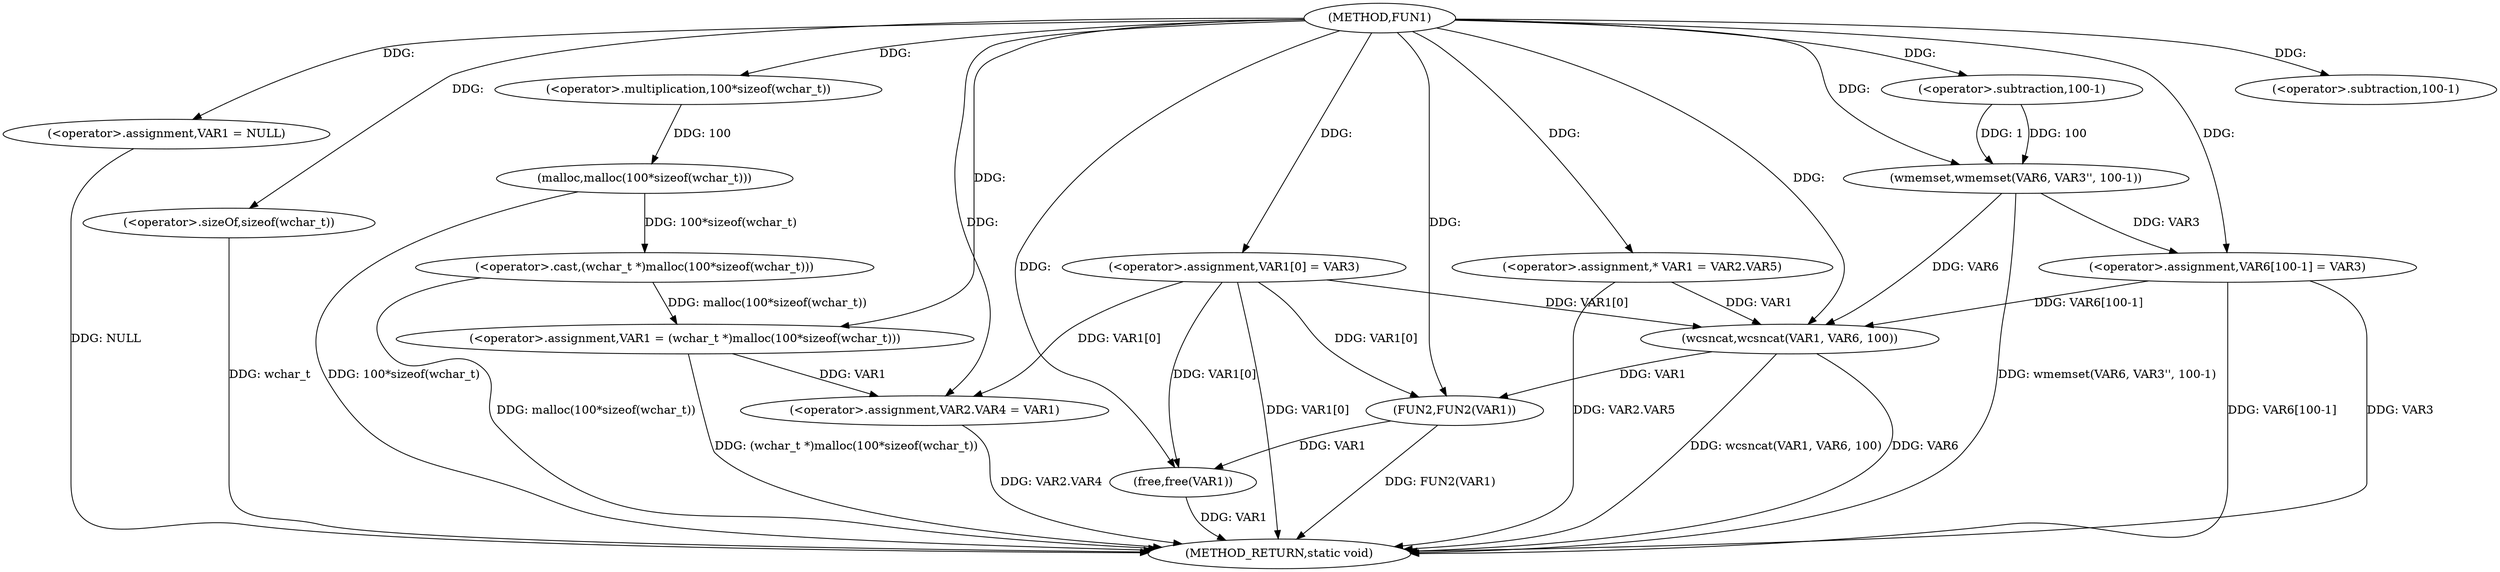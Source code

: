 digraph FUN1 {  
"1000100" [label = "(METHOD,FUN1)" ]
"1000156" [label = "(METHOD_RETURN,static void)" ]
"1000104" [label = "(<operator>.assignment,VAR1 = NULL)" ]
"1000107" [label = "(<operator>.assignment,VAR1 = (wchar_t *)malloc(100*sizeof(wchar_t)))" ]
"1000109" [label = "(<operator>.cast,(wchar_t *)malloc(100*sizeof(wchar_t)))" ]
"1000111" [label = "(malloc,malloc(100*sizeof(wchar_t)))" ]
"1000112" [label = "(<operator>.multiplication,100*sizeof(wchar_t))" ]
"1000114" [label = "(<operator>.sizeOf,sizeof(wchar_t))" ]
"1000116" [label = "(<operator>.assignment,VAR1[0] = VAR3)" ]
"1000121" [label = "(<operator>.assignment,VAR2.VAR4 = VAR1)" ]
"1000128" [label = "(<operator>.assignment,* VAR1 = VAR2.VAR5)" ]
"1000135" [label = "(wmemset,wmemset(VAR6, VAR3'', 100-1))" ]
"1000138" [label = "(<operator>.subtraction,100-1)" ]
"1000141" [label = "(<operator>.assignment,VAR6[100-1] = VAR3)" ]
"1000144" [label = "(<operator>.subtraction,100-1)" ]
"1000148" [label = "(wcsncat,wcsncat(VAR1, VAR6, 100))" ]
"1000152" [label = "(FUN2,FUN2(VAR1))" ]
"1000154" [label = "(free,free(VAR1))" ]
  "1000116" -> "1000156"  [ label = "DDG: VAR1[0]"] 
  "1000128" -> "1000156"  [ label = "DDG: VAR2.VAR5"] 
  "1000141" -> "1000156"  [ label = "DDG: VAR6[100-1]"] 
  "1000152" -> "1000156"  [ label = "DDG: FUN2(VAR1)"] 
  "1000148" -> "1000156"  [ label = "DDG: wcsncat(VAR1, VAR6, 100)"] 
  "1000111" -> "1000156"  [ label = "DDG: 100*sizeof(wchar_t)"] 
  "1000135" -> "1000156"  [ label = "DDG: wmemset(VAR6, VAR3'', 100-1)"] 
  "1000121" -> "1000156"  [ label = "DDG: VAR2.VAR4"] 
  "1000148" -> "1000156"  [ label = "DDG: VAR6"] 
  "1000154" -> "1000156"  [ label = "DDG: VAR1"] 
  "1000114" -> "1000156"  [ label = "DDG: wchar_t"] 
  "1000141" -> "1000156"  [ label = "DDG: VAR3"] 
  "1000109" -> "1000156"  [ label = "DDG: malloc(100*sizeof(wchar_t))"] 
  "1000104" -> "1000156"  [ label = "DDG: NULL"] 
  "1000107" -> "1000156"  [ label = "DDG: (wchar_t *)malloc(100*sizeof(wchar_t))"] 
  "1000100" -> "1000104"  [ label = "DDG: "] 
  "1000109" -> "1000107"  [ label = "DDG: malloc(100*sizeof(wchar_t))"] 
  "1000100" -> "1000107"  [ label = "DDG: "] 
  "1000111" -> "1000109"  [ label = "DDG: 100*sizeof(wchar_t)"] 
  "1000112" -> "1000111"  [ label = "DDG: 100"] 
  "1000100" -> "1000112"  [ label = "DDG: "] 
  "1000100" -> "1000114"  [ label = "DDG: "] 
  "1000100" -> "1000116"  [ label = "DDG: "] 
  "1000116" -> "1000121"  [ label = "DDG: VAR1[0]"] 
  "1000107" -> "1000121"  [ label = "DDG: VAR1"] 
  "1000100" -> "1000121"  [ label = "DDG: "] 
  "1000100" -> "1000128"  [ label = "DDG: "] 
  "1000100" -> "1000135"  [ label = "DDG: "] 
  "1000138" -> "1000135"  [ label = "DDG: 100"] 
  "1000138" -> "1000135"  [ label = "DDG: 1"] 
  "1000100" -> "1000138"  [ label = "DDG: "] 
  "1000135" -> "1000141"  [ label = "DDG: VAR3"] 
  "1000100" -> "1000141"  [ label = "DDG: "] 
  "1000100" -> "1000144"  [ label = "DDG: "] 
  "1000116" -> "1000148"  [ label = "DDG: VAR1[0]"] 
  "1000128" -> "1000148"  [ label = "DDG: VAR1"] 
  "1000100" -> "1000148"  [ label = "DDG: "] 
  "1000141" -> "1000148"  [ label = "DDG: VAR6[100-1]"] 
  "1000135" -> "1000148"  [ label = "DDG: VAR6"] 
  "1000116" -> "1000152"  [ label = "DDG: VAR1[0]"] 
  "1000148" -> "1000152"  [ label = "DDG: VAR1"] 
  "1000100" -> "1000152"  [ label = "DDG: "] 
  "1000116" -> "1000154"  [ label = "DDG: VAR1[0]"] 
  "1000152" -> "1000154"  [ label = "DDG: VAR1"] 
  "1000100" -> "1000154"  [ label = "DDG: "] 
}
